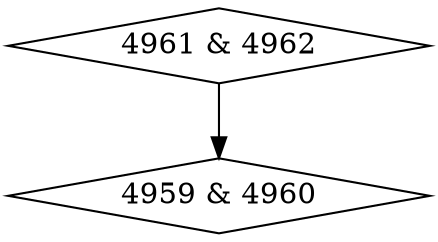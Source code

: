 digraph {
0 [label = "4959 & 4960", shape = diamond];
1 [label = "4961 & 4962", shape = diamond];
1->0;
}
